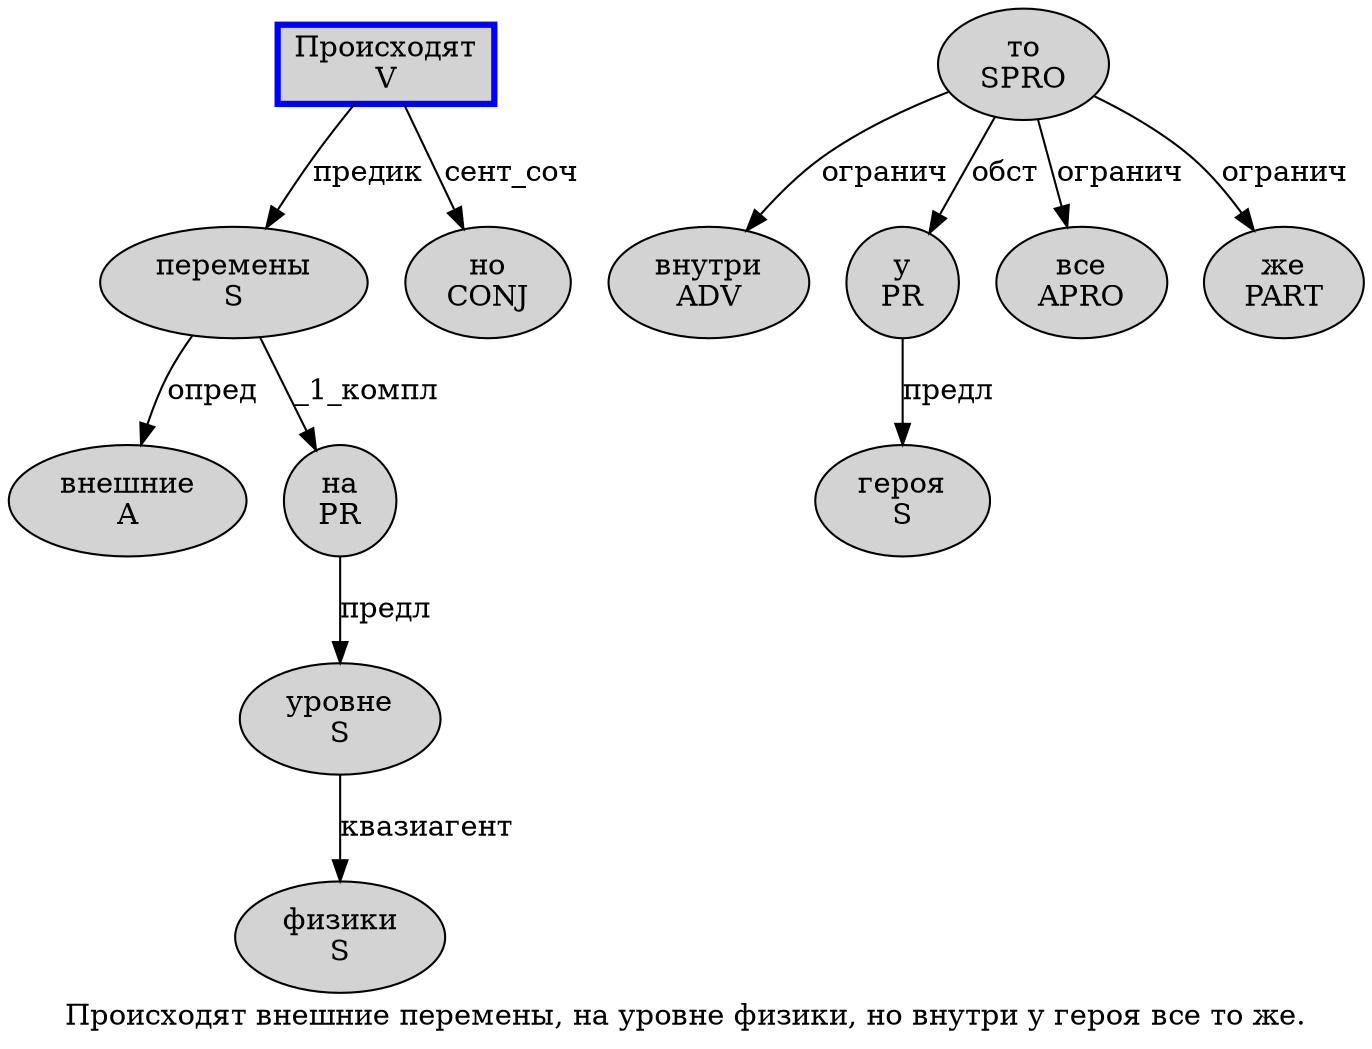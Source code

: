digraph SENTENCE_3939 {
	graph [label="Происходят внешние перемены, на уровне физики, но внутри у героя все то же."]
	node [style=filled]
		0 [label="Происходят
V" color=blue fillcolor=lightgray penwidth=3 shape=box]
		1 [label="внешние
A" color="" fillcolor=lightgray penwidth=1 shape=ellipse]
		2 [label="перемены
S" color="" fillcolor=lightgray penwidth=1 shape=ellipse]
		4 [label="на
PR" color="" fillcolor=lightgray penwidth=1 shape=ellipse]
		5 [label="уровне
S" color="" fillcolor=lightgray penwidth=1 shape=ellipse]
		6 [label="физики
S" color="" fillcolor=lightgray penwidth=1 shape=ellipse]
		8 [label="но
CONJ" color="" fillcolor=lightgray penwidth=1 shape=ellipse]
		9 [label="внутри
ADV" color="" fillcolor=lightgray penwidth=1 shape=ellipse]
		10 [label="у
PR" color="" fillcolor=lightgray penwidth=1 shape=ellipse]
		11 [label="героя
S" color="" fillcolor=lightgray penwidth=1 shape=ellipse]
		12 [label="все
APRO" color="" fillcolor=lightgray penwidth=1 shape=ellipse]
		13 [label="то
SPRO" color="" fillcolor=lightgray penwidth=1 shape=ellipse]
		14 [label="же
PART" color="" fillcolor=lightgray penwidth=1 shape=ellipse]
			0 -> 2 [label="предик"]
			0 -> 8 [label="сент_соч"]
			4 -> 5 [label="предл"]
			2 -> 1 [label="опред"]
			2 -> 4 [label="_1_компл"]
			10 -> 11 [label="предл"]
			13 -> 9 [label="огранич"]
			13 -> 10 [label="обст"]
			13 -> 12 [label="огранич"]
			13 -> 14 [label="огранич"]
			5 -> 6 [label="квазиагент"]
}